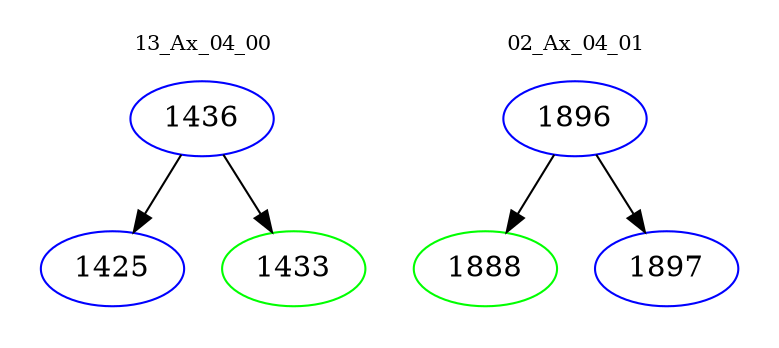 digraph{
subgraph cluster_0 {
color = white
label = "13_Ax_04_00";
fontsize=10;
T0_1436 [label="1436", color="blue"]
T0_1436 -> T0_1425 [color="black"]
T0_1425 [label="1425", color="blue"]
T0_1436 -> T0_1433 [color="black"]
T0_1433 [label="1433", color="green"]
}
subgraph cluster_1 {
color = white
label = "02_Ax_04_01";
fontsize=10;
T1_1896 [label="1896", color="blue"]
T1_1896 -> T1_1888 [color="black"]
T1_1888 [label="1888", color="green"]
T1_1896 -> T1_1897 [color="black"]
T1_1897 [label="1897", color="blue"]
}
}
